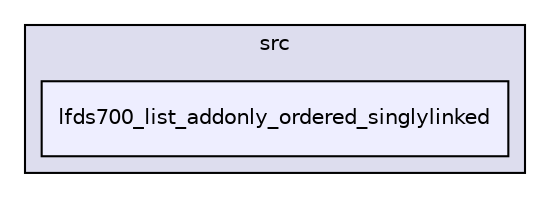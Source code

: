 digraph "UTIL/LFDS/liblfds7.0.0/liblfds700/src/lfds700_list_addonly_ordered_singlylinked" {
  compound=true
  node [ fontsize="10", fontname="Helvetica"];
  edge [ labelfontsize="10", labelfontname="Helvetica"];
  subgraph clusterdir_357ec3224bf964ccbdf4f70e73c43815 {
    graph [ bgcolor="#ddddee", pencolor="black", label="src" fontname="Helvetica", fontsize="10", URL="dir_357ec3224bf964ccbdf4f70e73c43815.html"]
  dir_9282b85b65bc4aeea4b59de560e16bf1 [shape=box, label="lfds700_list_addonly_ordered_singlylinked", style="filled", fillcolor="#eeeeff", pencolor="black", URL="dir_9282b85b65bc4aeea4b59de560e16bf1.html"];
  }
}
